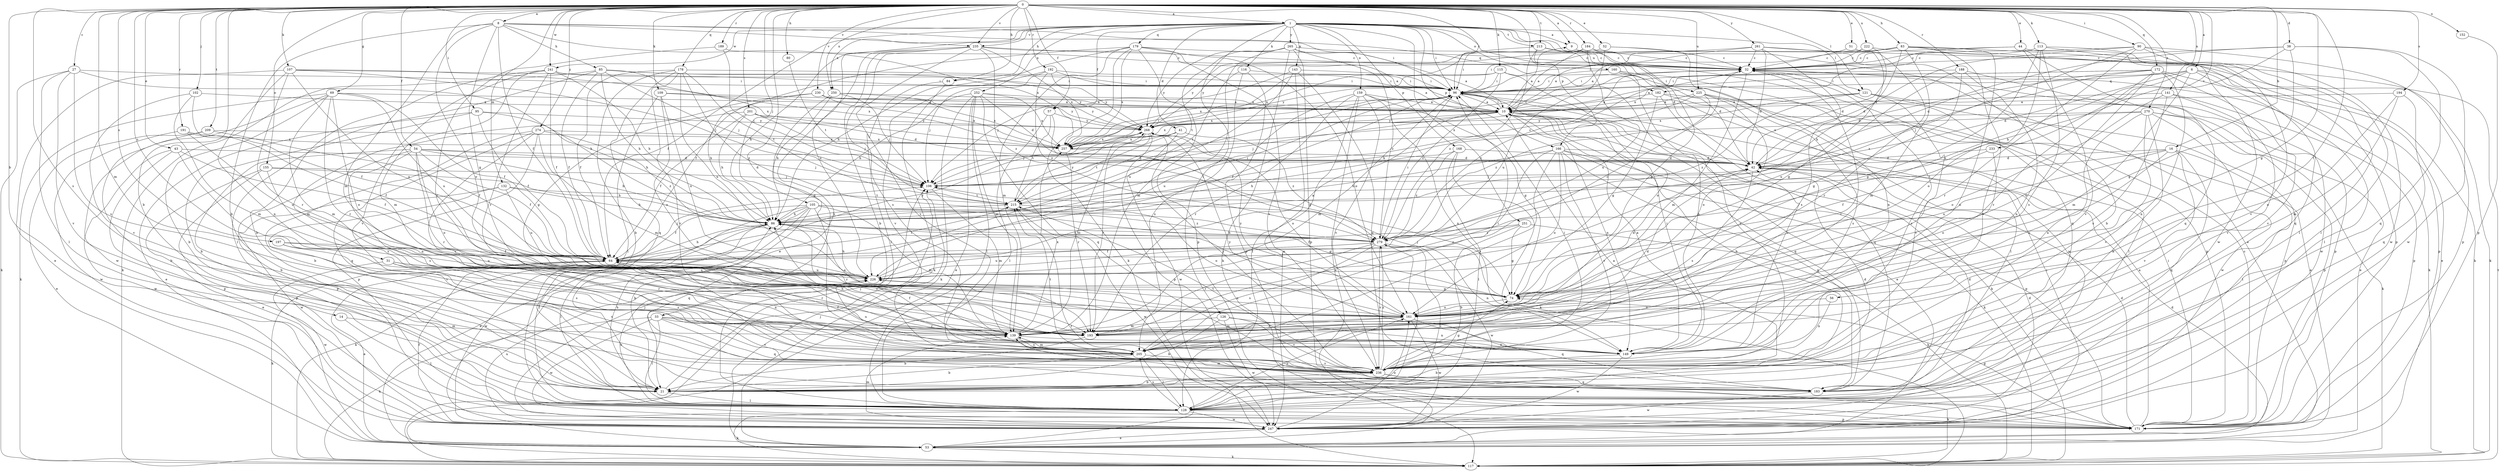 strict digraph  {
0;
1;
6;
8;
9;
10;
14;
16;
21;
27;
31;
32;
33;
38;
41;
42;
43;
44;
51;
52;
53;
54;
56;
57;
64;
69;
74;
80;
83;
84;
85;
86;
90;
95;
96;
102;
105;
106;
107;
109;
113;
115;
116;
117;
121;
126;
128;
132;
139;
141;
143;
149;
152;
155;
159;
160;
161;
166;
168;
171;
172;
178;
179;
182;
183;
184;
188;
189;
191;
192;
193;
194;
197;
201;
205;
209;
213;
215;
222;
225;
226;
230;
233;
235;
236;
241;
247;
250;
251;
252;
257;
261;
265;
268;
270;
274;
279;
0 -> 1  [label=a];
0 -> 6  [label=a];
0 -> 8  [label=a];
0 -> 9  [label=a];
0 -> 14  [label=b];
0 -> 16  [label=b];
0 -> 21  [label=b];
0 -> 27  [label=c];
0 -> 31  [label=c];
0 -> 33  [label=d];
0 -> 38  [label=d];
0 -> 43  [label=e];
0 -> 44  [label=e];
0 -> 51  [label=e];
0 -> 52  [label=e];
0 -> 54  [label=f];
0 -> 56  [label=f];
0 -> 57  [label=f];
0 -> 69  [label=g];
0 -> 74  [label=g];
0 -> 80  [label=h];
0 -> 83  [label=h];
0 -> 84  [label=h];
0 -> 90  [label=i];
0 -> 95  [label=i];
0 -> 96  [label=i];
0 -> 102  [label=j];
0 -> 105  [label=j];
0 -> 107  [label=k];
0 -> 109  [label=k];
0 -> 113  [label=k];
0 -> 115  [label=k];
0 -> 121  [label=l];
0 -> 132  [label=m];
0 -> 139  [label=m];
0 -> 141  [label=n];
0 -> 152  [label=o];
0 -> 155  [label=o];
0 -> 166  [label=p];
0 -> 172  [label=q];
0 -> 178  [label=q];
0 -> 184  [label=r];
0 -> 188  [label=r];
0 -> 189  [label=r];
0 -> 191  [label=r];
0 -> 192  [label=r];
0 -> 194  [label=s];
0 -> 197  [label=s];
0 -> 201  [label=s];
0 -> 205  [label=s];
0 -> 209  [label=t];
0 -> 213  [label=t];
0 -> 222  [label=u];
0 -> 225  [label=u];
0 -> 230  [label=v];
0 -> 233  [label=v];
0 -> 235  [label=v];
0 -> 241  [label=w];
0 -> 250  [label=x];
0 -> 261  [label=y];
0 -> 270  [label=z];
0 -> 274  [label=z];
1 -> 9  [label=a];
1 -> 41  [label=d];
1 -> 42  [label=d];
1 -> 53  [label=e];
1 -> 57  [label=f];
1 -> 64  [label=f];
1 -> 84  [label=h];
1 -> 96  [label=i];
1 -> 116  [label=k];
1 -> 121  [label=l];
1 -> 126  [label=l];
1 -> 143  [label=n];
1 -> 159  [label=o];
1 -> 160  [label=o];
1 -> 166  [label=p];
1 -> 168  [label=p];
1 -> 179  [label=q];
1 -> 213  [label=t];
1 -> 225  [label=u];
1 -> 226  [label=u];
1 -> 235  [label=v];
1 -> 241  [label=w];
1 -> 250  [label=x];
1 -> 251  [label=x];
1 -> 252  [label=x];
1 -> 265  [label=y];
6 -> 42  [label=d];
6 -> 96  [label=i];
6 -> 128  [label=l];
6 -> 139  [label=m];
6 -> 171  [label=p];
6 -> 182  [label=q];
6 -> 279  [label=z];
6 -> 117  [label=t];
8 -> 21  [label=b];
8 -> 64  [label=f];
8 -> 74  [label=g];
8 -> 85  [label=h];
8 -> 96  [label=i];
8 -> 139  [label=m];
8 -> 161  [label=o];
8 -> 182  [label=q];
8 -> 235  [label=v];
8 -> 257  [label=x];
9 -> 32  [label=c];
10 -> 9  [label=a];
10 -> 21  [label=b];
10 -> 53  [label=e];
10 -> 96  [label=i];
10 -> 106  [label=j];
10 -> 117  [label=k];
10 -> 149  [label=n];
10 -> 183  [label=q];
10 -> 257  [label=x];
10 -> 268  [label=y];
14 -> 128  [label=l];
14 -> 139  [label=m];
16 -> 42  [label=d];
16 -> 128  [label=l];
16 -> 161  [label=o];
16 -> 183  [label=q];
16 -> 215  [label=t];
16 -> 226  [label=u];
16 -> 236  [label=v];
21 -> 42  [label=d];
21 -> 86  [label=h];
21 -> 106  [label=j];
21 -> 128  [label=l];
27 -> 86  [label=h];
27 -> 96  [label=i];
27 -> 117  [label=k];
27 -> 128  [label=l];
27 -> 205  [label=s];
27 -> 236  [label=v];
31 -> 161  [label=o];
31 -> 193  [label=r];
31 -> 205  [label=s];
31 -> 226  [label=u];
31 -> 236  [label=v];
31 -> 247  [label=w];
32 -> 96  [label=i];
32 -> 117  [label=k];
32 -> 139  [label=m];
32 -> 171  [label=p];
32 -> 279  [label=z];
33 -> 117  [label=k];
33 -> 128  [label=l];
33 -> 139  [label=m];
33 -> 183  [label=q];
33 -> 193  [label=r];
33 -> 236  [label=v];
33 -> 247  [label=w];
38 -> 32  [label=c];
38 -> 42  [label=d];
38 -> 74  [label=g];
38 -> 86  [label=h];
38 -> 183  [label=q];
38 -> 247  [label=w];
41 -> 106  [label=j];
41 -> 215  [label=t];
41 -> 247  [label=w];
41 -> 257  [label=x];
41 -> 279  [label=z];
42 -> 106  [label=j];
42 -> 205  [label=s];
43 -> 42  [label=d];
43 -> 64  [label=f];
43 -> 171  [label=p];
43 -> 205  [label=s];
43 -> 247  [label=w];
44 -> 32  [label=c];
44 -> 171  [label=p];
44 -> 183  [label=q];
44 -> 236  [label=v];
44 -> 257  [label=x];
51 -> 32  [label=c];
51 -> 74  [label=g];
51 -> 193  [label=r];
52 -> 32  [label=c];
52 -> 96  [label=i];
52 -> 149  [label=n];
52 -> 226  [label=u];
53 -> 42  [label=d];
53 -> 96  [label=i];
53 -> 106  [label=j];
53 -> 117  [label=k];
53 -> 215  [label=t];
54 -> 21  [label=b];
54 -> 42  [label=d];
54 -> 64  [label=f];
54 -> 86  [label=h];
54 -> 106  [label=j];
54 -> 149  [label=n];
54 -> 161  [label=o];
54 -> 171  [label=p];
54 -> 193  [label=r];
56 -> 149  [label=n];
56 -> 161  [label=o];
57 -> 74  [label=g];
57 -> 128  [label=l];
57 -> 215  [label=t];
57 -> 268  [label=y];
64 -> 53  [label=e];
64 -> 86  [label=h];
64 -> 106  [label=j];
64 -> 117  [label=k];
64 -> 149  [label=n];
64 -> 215  [label=t];
64 -> 226  [label=u];
64 -> 268  [label=y];
69 -> 10  [label=a];
69 -> 21  [label=b];
69 -> 64  [label=f];
69 -> 117  [label=k];
69 -> 139  [label=m];
69 -> 161  [label=o];
69 -> 193  [label=r];
69 -> 226  [label=u];
69 -> 247  [label=w];
74 -> 42  [label=d];
74 -> 106  [label=j];
74 -> 161  [label=o];
80 -> 215  [label=t];
83 -> 10  [label=a];
83 -> 32  [label=c];
83 -> 86  [label=h];
83 -> 96  [label=i];
83 -> 117  [label=k];
83 -> 139  [label=m];
83 -> 149  [label=n];
83 -> 236  [label=v];
83 -> 247  [label=w];
84 -> 117  [label=k];
84 -> 128  [label=l];
85 -> 64  [label=f];
85 -> 86  [label=h];
85 -> 96  [label=i];
85 -> 106  [label=j];
85 -> 117  [label=k];
85 -> 128  [label=l];
85 -> 257  [label=x];
85 -> 268  [label=y];
86 -> 96  [label=i];
86 -> 117  [label=k];
86 -> 128  [label=l];
86 -> 161  [label=o];
86 -> 193  [label=r];
86 -> 247  [label=w];
86 -> 279  [label=z];
90 -> 32  [label=c];
90 -> 42  [label=d];
90 -> 128  [label=l];
90 -> 171  [label=p];
90 -> 193  [label=r];
90 -> 247  [label=w];
90 -> 279  [label=z];
95 -> 21  [label=b];
95 -> 53  [label=e];
95 -> 64  [label=f];
95 -> 86  [label=h];
95 -> 268  [label=y];
96 -> 10  [label=a];
96 -> 64  [label=f];
96 -> 139  [label=m];
96 -> 183  [label=q];
96 -> 257  [label=x];
102 -> 10  [label=a];
102 -> 64  [label=f];
102 -> 139  [label=m];
102 -> 236  [label=v];
105 -> 21  [label=b];
105 -> 53  [label=e];
105 -> 64  [label=f];
105 -> 74  [label=g];
105 -> 86  [label=h];
105 -> 128  [label=l];
105 -> 139  [label=m];
105 -> 183  [label=q];
105 -> 236  [label=v];
105 -> 279  [label=z];
106 -> 32  [label=c];
106 -> 96  [label=i];
106 -> 139  [label=m];
106 -> 215  [label=t];
107 -> 53  [label=e];
107 -> 96  [label=i];
107 -> 106  [label=j];
107 -> 149  [label=n];
107 -> 193  [label=r];
107 -> 226  [label=u];
107 -> 257  [label=x];
109 -> 10  [label=a];
109 -> 128  [label=l];
109 -> 161  [label=o];
109 -> 226  [label=u];
109 -> 268  [label=y];
113 -> 32  [label=c];
113 -> 74  [label=g];
113 -> 128  [label=l];
113 -> 161  [label=o];
113 -> 205  [label=s];
113 -> 236  [label=v];
115 -> 96  [label=i];
115 -> 161  [label=o];
115 -> 236  [label=v];
115 -> 257  [label=x];
115 -> 268  [label=y];
115 -> 279  [label=z];
116 -> 96  [label=i];
116 -> 171  [label=p];
116 -> 205  [label=s];
116 -> 215  [label=t];
121 -> 10  [label=a];
121 -> 53  [label=e];
121 -> 171  [label=p];
121 -> 236  [label=v];
121 -> 257  [label=x];
121 -> 279  [label=z];
126 -> 21  [label=b];
126 -> 139  [label=m];
126 -> 149  [label=n];
126 -> 236  [label=v];
126 -> 247  [label=w];
128 -> 10  [label=a];
128 -> 117  [label=k];
128 -> 161  [label=o];
128 -> 171  [label=p];
128 -> 205  [label=s];
128 -> 226  [label=u];
128 -> 247  [label=w];
128 -> 279  [label=z];
132 -> 86  [label=h];
132 -> 215  [label=t];
132 -> 226  [label=u];
132 -> 236  [label=v];
132 -> 247  [label=w];
139 -> 64  [label=f];
139 -> 149  [label=n];
139 -> 205  [label=s];
139 -> 257  [label=x];
141 -> 10  [label=a];
141 -> 161  [label=o];
141 -> 171  [label=p];
141 -> 205  [label=s];
141 -> 236  [label=v];
143 -> 96  [label=i];
143 -> 106  [label=j];
143 -> 183  [label=q];
143 -> 226  [label=u];
143 -> 247  [label=w];
149 -> 10  [label=a];
149 -> 21  [label=b];
149 -> 64  [label=f];
149 -> 86  [label=h];
149 -> 96  [label=i];
149 -> 247  [label=w];
149 -> 268  [label=y];
152 -> 171  [label=p];
155 -> 53  [label=e];
155 -> 86  [label=h];
155 -> 106  [label=j];
155 -> 171  [label=p];
155 -> 205  [label=s];
159 -> 10  [label=a];
159 -> 53  [label=e];
159 -> 74  [label=g];
159 -> 128  [label=l];
159 -> 149  [label=n];
159 -> 193  [label=r];
159 -> 226  [label=u];
159 -> 236  [label=v];
160 -> 96  [label=i];
160 -> 149  [label=n];
160 -> 171  [label=p];
160 -> 247  [label=w];
161 -> 139  [label=m];
161 -> 183  [label=q];
161 -> 193  [label=r];
161 -> 226  [label=u];
161 -> 247  [label=w];
161 -> 268  [label=y];
166 -> 42  [label=d];
166 -> 86  [label=h];
166 -> 117  [label=k];
166 -> 161  [label=o];
166 -> 171  [label=p];
166 -> 183  [label=q];
166 -> 193  [label=r];
166 -> 205  [label=s];
166 -> 236  [label=v];
168 -> 42  [label=d];
168 -> 86  [label=h];
168 -> 117  [label=k];
168 -> 128  [label=l];
168 -> 279  [label=z];
171 -> 10  [label=a];
171 -> 32  [label=c];
171 -> 42  [label=d];
171 -> 74  [label=g];
171 -> 96  [label=i];
172 -> 10  [label=a];
172 -> 42  [label=d];
172 -> 53  [label=e];
172 -> 96  [label=i];
172 -> 106  [label=j];
172 -> 149  [label=n];
172 -> 161  [label=o];
172 -> 193  [label=r];
172 -> 236  [label=v];
178 -> 21  [label=b];
178 -> 64  [label=f];
178 -> 96  [label=i];
178 -> 183  [label=q];
178 -> 215  [label=t];
178 -> 226  [label=u];
178 -> 236  [label=v];
178 -> 279  [label=z];
179 -> 32  [label=c];
179 -> 64  [label=f];
179 -> 86  [label=h];
179 -> 117  [label=k];
179 -> 139  [label=m];
179 -> 161  [label=o];
179 -> 171  [label=p];
179 -> 236  [label=v];
179 -> 257  [label=x];
182 -> 10  [label=a];
182 -> 53  [label=e];
182 -> 74  [label=g];
182 -> 128  [label=l];
182 -> 236  [label=v];
183 -> 42  [label=d];
183 -> 139  [label=m];
183 -> 247  [label=w];
184 -> 10  [label=a];
184 -> 32  [label=c];
184 -> 74  [label=g];
184 -> 226  [label=u];
184 -> 268  [label=y];
188 -> 74  [label=g];
188 -> 96  [label=i];
188 -> 149  [label=n];
188 -> 226  [label=u];
188 -> 247  [label=w];
189 -> 32  [label=c];
189 -> 106  [label=j];
189 -> 193  [label=r];
191 -> 64  [label=f];
191 -> 226  [label=u];
191 -> 247  [label=w];
191 -> 257  [label=x];
192 -> 10  [label=a];
192 -> 96  [label=i];
192 -> 106  [label=j];
192 -> 236  [label=v];
192 -> 268  [label=y];
192 -> 279  [label=z];
193 -> 21  [label=b];
193 -> 42  [label=d];
194 -> 10  [label=a];
194 -> 139  [label=m];
194 -> 161  [label=o];
194 -> 183  [label=q];
197 -> 64  [label=f];
197 -> 193  [label=r];
197 -> 205  [label=s];
197 -> 226  [label=u];
201 -> 42  [label=d];
201 -> 64  [label=f];
201 -> 74  [label=g];
201 -> 86  [label=h];
201 -> 106  [label=j];
201 -> 268  [label=y];
205 -> 21  [label=b];
205 -> 32  [label=c];
205 -> 96  [label=i];
205 -> 128  [label=l];
205 -> 139  [label=m];
205 -> 215  [label=t];
205 -> 226  [label=u];
205 -> 236  [label=v];
209 -> 21  [label=b];
209 -> 53  [label=e];
209 -> 64  [label=f];
209 -> 257  [label=x];
213 -> 32  [label=c];
213 -> 42  [label=d];
213 -> 183  [label=q];
213 -> 257  [label=x];
213 -> 279  [label=z];
215 -> 86  [label=h];
215 -> 161  [label=o];
215 -> 247  [label=w];
215 -> 268  [label=y];
222 -> 32  [label=c];
222 -> 42  [label=d];
222 -> 96  [label=i];
222 -> 183  [label=q];
225 -> 10  [label=a];
225 -> 86  [label=h];
225 -> 128  [label=l];
225 -> 161  [label=o];
225 -> 205  [label=s];
225 -> 279  [label=z];
226 -> 10  [label=a];
226 -> 32  [label=c];
226 -> 74  [label=g];
226 -> 86  [label=h];
230 -> 10  [label=a];
230 -> 86  [label=h];
230 -> 139  [label=m];
230 -> 257  [label=x];
230 -> 268  [label=y];
233 -> 42  [label=d];
233 -> 64  [label=f];
233 -> 161  [label=o];
235 -> 10  [label=a];
235 -> 21  [label=b];
235 -> 32  [label=c];
235 -> 53  [label=e];
235 -> 86  [label=h];
235 -> 205  [label=s];
235 -> 236  [label=v];
235 -> 257  [label=x];
235 -> 279  [label=z];
236 -> 21  [label=b];
236 -> 32  [label=c];
236 -> 74  [label=g];
236 -> 96  [label=i];
236 -> 117  [label=k];
236 -> 183  [label=q];
236 -> 215  [label=t];
236 -> 268  [label=y];
236 -> 279  [label=z];
241 -> 21  [label=b];
241 -> 64  [label=f];
241 -> 86  [label=h];
241 -> 96  [label=i];
241 -> 139  [label=m];
241 -> 193  [label=r];
241 -> 236  [label=v];
247 -> 42  [label=d];
247 -> 53  [label=e];
247 -> 64  [label=f];
247 -> 106  [label=j];
247 -> 139  [label=m];
247 -> 161  [label=o];
247 -> 226  [label=u];
250 -> 10  [label=a];
250 -> 74  [label=g];
250 -> 86  [label=h];
250 -> 106  [label=j];
250 -> 257  [label=x];
251 -> 21  [label=b];
251 -> 64  [label=f];
251 -> 74  [label=g];
251 -> 117  [label=k];
251 -> 279  [label=z];
252 -> 10  [label=a];
252 -> 42  [label=d];
252 -> 53  [label=e];
252 -> 86  [label=h];
252 -> 117  [label=k];
252 -> 128  [label=l];
252 -> 139  [label=m];
252 -> 183  [label=q];
252 -> 257  [label=x];
257 -> 42  [label=d];
257 -> 96  [label=i];
257 -> 193  [label=r];
261 -> 10  [label=a];
261 -> 21  [label=b];
261 -> 32  [label=c];
261 -> 42  [label=d];
261 -> 117  [label=k];
261 -> 205  [label=s];
261 -> 268  [label=y];
265 -> 10  [label=a];
265 -> 32  [label=c];
265 -> 117  [label=k];
265 -> 139  [label=m];
265 -> 171  [label=p];
265 -> 215  [label=t];
265 -> 268  [label=y];
265 -> 279  [label=z];
268 -> 32  [label=c];
268 -> 106  [label=j];
268 -> 139  [label=m];
268 -> 161  [label=o];
268 -> 171  [label=p];
268 -> 193  [label=r];
268 -> 257  [label=x];
270 -> 21  [label=b];
270 -> 117  [label=k];
270 -> 149  [label=n];
270 -> 171  [label=p];
270 -> 236  [label=v];
270 -> 247  [label=w];
270 -> 257  [label=x];
270 -> 268  [label=y];
274 -> 21  [label=b];
274 -> 139  [label=m];
274 -> 171  [label=p];
274 -> 183  [label=q];
274 -> 236  [label=v];
274 -> 257  [label=x];
274 -> 279  [label=z];
279 -> 64  [label=f];
279 -> 86  [label=h];
279 -> 96  [label=i];
279 -> 128  [label=l];
279 -> 149  [label=n];
279 -> 193  [label=r];
279 -> 205  [label=s];
279 -> 226  [label=u];
279 -> 236  [label=v];
279 -> 247  [label=w];
}
